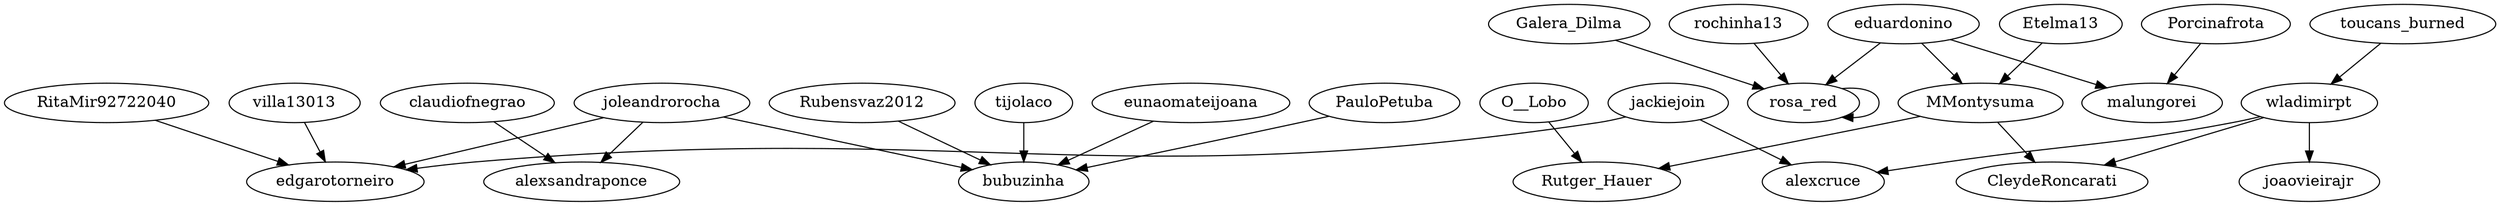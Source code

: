 strict digraph {
"wladimirpt" -> "joaovieirajr"
"wladimirpt" -> "alexcruce"
"wladimirpt" -> "CleydeRoncarati"
"jackiejoin" -> "alexcruce"
"jackiejoin" -> "edgarotorneiro"
"toucans_burned" -> "wladimirpt"
"MMontysuma" -> "CleydeRoncarati"
"MMontysuma" -> "Rutger_Hauer"
"eduardonino" -> "MMontysuma"
"eduardonino" -> "rosa_red"
"eduardonino" -> "malungorei"
"Etelma13" -> "MMontysuma"
"rosa_red" -> "rosa_red"
"Galera_Dilma" -> "rosa_red"
"rochinha13" -> "rosa_red"
"claudiofnegrao" -> "alexsandraponce"
"joleandrorocha" -> "alexsandraponce"
"joleandrorocha" -> "bubuzinha"
"joleandrorocha" -> "edgarotorneiro"
"eunaomateijoana" -> "bubuzinha"
"Porcinafrota" -> "malungorei"
"PauloPetuba" -> "bubuzinha"
"Rubensvaz2012" -> "bubuzinha"
"tijolaco" -> "bubuzinha"
"O__Lobo" -> "Rutger_Hauer"
"RitaMir92722040" -> "edgarotorneiro"
"villa13013" -> "edgarotorneiro"
}